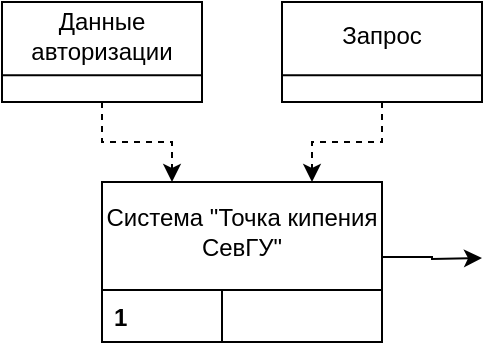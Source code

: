 <mxfile version="12.2.9" type="device" pages="3"><diagram id="1cZedTx6kNROPwLiX3mg" name="Page-1"><mxGraphModel dx="932" dy="473" grid="1" gridSize="10" guides="1" tooltips="1" connect="1" arrows="1" fold="1" page="1" pageScale="1" pageWidth="827" pageHeight="1169" math="0" shadow="0"><root><mxCell id="0"/><mxCell id="1" parent="0"/><mxCell id="jCAwfhdBNqyhvhUmQ_7V-32" value="" style="group" vertex="1" connectable="0" parent="1"><mxGeometry x="310" y="150" width="140" height="80" as="geometry"/></mxCell><mxCell id="jCAwfhdBNqyhvhUmQ_7V-29" value="" style="group" vertex="1" connectable="0" parent="jCAwfhdBNqyhvhUmQ_7V-32"><mxGeometry width="140" height="80" as="geometry"/></mxCell><mxCell id="jCAwfhdBNqyhvhUmQ_7V-24" value="" style="rounded=0;whiteSpace=wrap;html=1;" vertex="1" parent="jCAwfhdBNqyhvhUmQ_7V-29"><mxGeometry width="140" height="80" as="geometry"/></mxCell><mxCell id="jCAwfhdBNqyhvhUmQ_7V-25" value="" style="line;strokeWidth=1;fillColor=none;align=left;verticalAlign=middle;spacingTop=-1;spacingLeft=3;spacingRight=3;rotatable=0;labelPosition=right;points=[];portConstraint=eastwest;fontSize=12;" vertex="1" parent="jCAwfhdBNqyhvhUmQ_7V-29"><mxGeometry y="50" width="140" height="8" as="geometry"/></mxCell><mxCell id="jCAwfhdBNqyhvhUmQ_7V-27" value="" style="shape=partialRectangle;top=0;left=0;right=0;bottom=0;align=left;verticalAlign=top;fillColor=none;spacingLeft=60;spacingRight=4;overflow=hidden;rotatable=0;points=[[0,0.5],[1,0.5]];portConstraint=eastwest;dropTarget=0;fontSize=12;" vertex="1" parent="jCAwfhdBNqyhvhUmQ_7V-29"><mxGeometry y="54" width="140" height="26" as="geometry"/></mxCell><mxCell id="jCAwfhdBNqyhvhUmQ_7V-28" value="1" style="shape=partialRectangle;fontStyle=1;top=0;left=0;bottom=0;fillColor=none;align=left;verticalAlign=top;spacingLeft=4;spacingRight=4;overflow=hidden;rotatable=0;points=[];portConstraint=eastwest;part=1;fontSize=12;" vertex="1" connectable="0" parent="jCAwfhdBNqyhvhUmQ_7V-27"><mxGeometry width="60" height="26" as="geometry"/></mxCell><mxCell id="jCAwfhdBNqyhvhUmQ_7V-31" value="Система &quot;Точка кипения СевГУ&quot;" style="text;html=1;strokeColor=none;fillColor=none;align=center;verticalAlign=middle;whiteSpace=wrap;rounded=0;" vertex="1" parent="jCAwfhdBNqyhvhUmQ_7V-29"><mxGeometry width="140" height="50" as="geometry"/></mxCell><mxCell id="jCAwfhdBNqyhvhUmQ_7V-33" style="edgeStyle=orthogonalEdgeStyle;rounded=0;orthogonalLoop=1;jettySize=auto;html=1;dashed=1;entryX=0.75;entryY=0;entryDx=0;entryDy=0;" edge="1" parent="1" source="jCAwfhdBNqyhvhUmQ_7V-15" target="jCAwfhdBNqyhvhUmQ_7V-31"><mxGeometry relative="1" as="geometry"><mxPoint x="413" y="140" as="targetPoint"/></mxGeometry></mxCell><mxCell id="jCAwfhdBNqyhvhUmQ_7V-37" style="edgeStyle=orthogonalEdgeStyle;rounded=0;orthogonalLoop=1;jettySize=auto;html=1;exitX=1;exitY=0.75;exitDx=0;exitDy=0;" edge="1" parent="1" source="jCAwfhdBNqyhvhUmQ_7V-31"><mxGeometry relative="1" as="geometry"><mxPoint x="500" y="188" as="targetPoint"/></mxGeometry></mxCell><mxCell id="jCAwfhdBNqyhvhUmQ_7V-39" value="" style="group" vertex="1" connectable="0" parent="1"><mxGeometry x="400" y="60" width="100" height="50" as="geometry"/></mxCell><mxCell id="jCAwfhdBNqyhvhUmQ_7V-35" value="" style="group" vertex="1" connectable="0" parent="jCAwfhdBNqyhvhUmQ_7V-39"><mxGeometry width="100" height="50" as="geometry"/></mxCell><mxCell id="jCAwfhdBNqyhvhUmQ_7V-23" value="" style="group" vertex="1" connectable="0" parent="jCAwfhdBNqyhvhUmQ_7V-35"><mxGeometry width="100" height="50" as="geometry"/></mxCell><mxCell id="jCAwfhdBNqyhvhUmQ_7V-20" value="" style="group" vertex="1" connectable="0" parent="jCAwfhdBNqyhvhUmQ_7V-23"><mxGeometry width="100" height="50" as="geometry"/></mxCell><mxCell id="jCAwfhdBNqyhvhUmQ_7V-15" value="" style="verticalLabelPosition=bottom;verticalAlign=top;html=1;shape=mxgraph.basic.rect;fillColor2=none;strokeWidth=1;size=20;indent=5;" vertex="1" parent="jCAwfhdBNqyhvhUmQ_7V-20"><mxGeometry width="100" height="50" as="geometry"/></mxCell><mxCell id="jCAwfhdBNqyhvhUmQ_7V-16" value="" style="line;strokeWidth=1;fillColor=none;align=left;verticalAlign=middle;spacingTop=-1;spacingLeft=3;spacingRight=3;rotatable=0;labelPosition=right;points=[];portConstraint=eastwest;fontSize=12;" vertex="1" parent="jCAwfhdBNqyhvhUmQ_7V-20"><mxGeometry y="33.333" width="100" height="6.667" as="geometry"/></mxCell><mxCell id="jCAwfhdBNqyhvhUmQ_7V-19" value="Запрос" style="text;html=1;strokeColor=none;fillColor=none;align=center;verticalAlign=middle;whiteSpace=wrap;rounded=0;" vertex="1" parent="jCAwfhdBNqyhvhUmQ_7V-20"><mxGeometry y="8.333" width="100" height="16.667" as="geometry"/></mxCell><mxCell id="jCAwfhdBNqyhvhUmQ_7V-40" value="" style="group" vertex="1" connectable="0" parent="1"><mxGeometry x="260" y="60" width="100" height="50" as="geometry"/></mxCell><mxCell id="jCAwfhdBNqyhvhUmQ_7V-41" value="" style="group" vertex="1" connectable="0" parent="jCAwfhdBNqyhvhUmQ_7V-40"><mxGeometry width="100" height="50" as="geometry"/></mxCell><mxCell id="jCAwfhdBNqyhvhUmQ_7V-42" value="" style="group" vertex="1" connectable="0" parent="jCAwfhdBNqyhvhUmQ_7V-41"><mxGeometry width="100" height="50" as="geometry"/></mxCell><mxCell id="jCAwfhdBNqyhvhUmQ_7V-43" value="" style="group" vertex="1" connectable="0" parent="jCAwfhdBNqyhvhUmQ_7V-42"><mxGeometry width="100" height="50" as="geometry"/></mxCell><mxCell id="jCAwfhdBNqyhvhUmQ_7V-44" value="" style="verticalLabelPosition=bottom;verticalAlign=top;html=1;shape=mxgraph.basic.rect;fillColor2=none;strokeWidth=1;size=20;indent=5;" vertex="1" parent="jCAwfhdBNqyhvhUmQ_7V-43"><mxGeometry width="100" height="50" as="geometry"/></mxCell><mxCell id="jCAwfhdBNqyhvhUmQ_7V-45" value="" style="line;strokeWidth=1;fillColor=none;align=left;verticalAlign=middle;spacingTop=-1;spacingLeft=3;spacingRight=3;rotatable=0;labelPosition=right;points=[];portConstraint=eastwest;fontSize=12;" vertex="1" parent="jCAwfhdBNqyhvhUmQ_7V-43"><mxGeometry y="33.333" width="100" height="6.667" as="geometry"/></mxCell><mxCell id="jCAwfhdBNqyhvhUmQ_7V-46" value="Данные авторизации" style="text;html=1;strokeColor=none;fillColor=none;align=center;verticalAlign=middle;whiteSpace=wrap;rounded=0;" vertex="1" parent="jCAwfhdBNqyhvhUmQ_7V-43"><mxGeometry y="8.333" width="100" height="16.667" as="geometry"/></mxCell><mxCell id="jCAwfhdBNqyhvhUmQ_7V-48" style="edgeStyle=orthogonalEdgeStyle;rounded=0;orthogonalLoop=1;jettySize=auto;html=1;entryX=0.25;entryY=0;entryDx=0;entryDy=0;dashed=1;" edge="1" parent="1" source="jCAwfhdBNqyhvhUmQ_7V-44" target="jCAwfhdBNqyhvhUmQ_7V-31"><mxGeometry relative="1" as="geometry"/></mxCell></root></mxGraphModel></diagram><diagram id="ASsjzI5UQRZNYmHjS754" name="Page-2"><mxGraphModel dx="932" dy="473" grid="1" gridSize="10" guides="1" tooltips="1" connect="1" arrows="1" fold="1" page="1" pageScale="1" pageWidth="827" pageHeight="1169" math="0" shadow="0"><root><mxCell id="qPWx9ZIuTgmKJx8ISH3F-0"/><mxCell id="qPWx9ZIuTgmKJx8ISH3F-1" parent="qPWx9ZIuTgmKJx8ISH3F-0"/><mxCell id="_UKywOwrb5PuU80WnZzk-0" value="" style="group" vertex="1" connectable="0" parent="qPWx9ZIuTgmKJx8ISH3F-1"><mxGeometry x="130" y="140" width="140" height="80" as="geometry"/></mxCell><mxCell id="_UKywOwrb5PuU80WnZzk-1" value="" style="group;container=1;" vertex="1" connectable="0" parent="_UKywOwrb5PuU80WnZzk-0"><mxGeometry width="140" height="80" as="geometry"/></mxCell><mxCell id="_UKywOwrb5PuU80WnZzk-2" value="" style="group" vertex="1" connectable="0" parent="_UKywOwrb5PuU80WnZzk-1"><mxGeometry width="140" height="80" as="geometry"/></mxCell><mxCell id="_UKywOwrb5PuU80WnZzk-3" value="" style="rounded=0;whiteSpace=wrap;html=1;" vertex="1" parent="_UKywOwrb5PuU80WnZzk-2"><mxGeometry width="140" height="80" as="geometry"/></mxCell><mxCell id="_UKywOwrb5PuU80WnZzk-4" value="" style="line;strokeWidth=1;fillColor=none;align=left;verticalAlign=middle;spacingTop=-1;spacingLeft=3;spacingRight=3;rotatable=0;labelPosition=right;points=[];portConstraint=eastwest;fontSize=12;" vertex="1" parent="_UKywOwrb5PuU80WnZzk-2"><mxGeometry y="50" width="140" height="8" as="geometry"/></mxCell><mxCell id="_UKywOwrb5PuU80WnZzk-5" value="" style="shape=partialRectangle;top=0;left=0;right=0;bottom=0;align=left;verticalAlign=top;fillColor=none;spacingLeft=60;spacingRight=4;overflow=hidden;rotatable=0;points=[[0,0.5],[1,0.5]];portConstraint=eastwest;dropTarget=0;fontSize=12;" vertex="1" parent="_UKywOwrb5PuU80WnZzk-2"><mxGeometry y="54" width="140" height="26" as="geometry"/></mxCell><mxCell id="_UKywOwrb5PuU80WnZzk-6" value="1.1" style="shape=partialRectangle;fontStyle=1;top=0;left=0;bottom=0;fillColor=none;align=left;verticalAlign=top;spacingLeft=4;spacingRight=4;overflow=hidden;rotatable=0;points=[];portConstraint=eastwest;part=1;fontSize=12;" vertex="1" connectable="0" parent="_UKywOwrb5PuU80WnZzk-5"><mxGeometry width="60" height="26" as="geometry"/></mxCell><mxCell id="_UKywOwrb5PuU80WnZzk-7" value="Авторизация позователя" style="text;html=1;strokeColor=none;fillColor=none;align=center;verticalAlign=middle;whiteSpace=wrap;rounded=0;" vertex="1" parent="_UKywOwrb5PuU80WnZzk-2"><mxGeometry width="140" height="50" as="geometry"/></mxCell><mxCell id="_UKywOwrb5PuU80WnZzk-8" style="rounded=1;orthogonalLoop=1;jettySize=auto;html=1;exitX=1;exitY=0.25;exitDx=0;exitDy=0;entryX=0;entryY=0.75;entryDx=0;entryDy=0;" edge="1" parent="qPWx9ZIuTgmKJx8ISH3F-1" source="_UKywOwrb5PuU80WnZzk-9" target="_UKywOwrb5PuU80WnZzk-19"><mxGeometry relative="1" as="geometry"><mxPoint x="420" y="150" as="targetPoint"/><Array as="points"><mxPoint x="400" y="168"/><mxPoint x="400" y="148"/></Array></mxGeometry></mxCell><mxCell id="_UKywOwrb5PuU80WnZzk-9" value="X" style="shape=internalStorage;whiteSpace=wrap;html=1;backgroundOutline=1;dx=7;dy=0;" vertex="1" parent="qPWx9ZIuTgmKJx8ISH3F-1"><mxGeometry x="320" y="158" width="40" height="40" as="geometry"/></mxCell><mxCell id="_UKywOwrb5PuU80WnZzk-10" style="edgeStyle=orthogonalEdgeStyle;rounded=0;orthogonalLoop=1;jettySize=auto;html=1;exitX=1;exitY=0.75;exitDx=0;exitDy=0;" edge="1" parent="qPWx9ZIuTgmKJx8ISH3F-1" source="_UKywOwrb5PuU80WnZzk-7" target="_UKywOwrb5PuU80WnZzk-9"><mxGeometry relative="1" as="geometry"/></mxCell><mxCell id="_UKywOwrb5PuU80WnZzk-11" value="" style="endArrow=classic;html=1;exitX=1;exitY=0.75;exitDx=0;exitDy=0;entryX=0;entryY=0.75;entryDx=0;entryDy=0;" edge="1" parent="qPWx9ZIuTgmKJx8ISH3F-1" source="_UKywOwrb5PuU80WnZzk-9" target="nHNZP8x_9bZbkheH-ZvN-0"><mxGeometry width="50" height="50" relative="1" as="geometry"><mxPoint x="130" y="290" as="sourcePoint"/><mxPoint x="850" y="280" as="targetPoint"/><Array as="points"><mxPoint x="400" y="188"/><mxPoint x="400" y="240"/><mxPoint x="830" y="240"/><mxPoint x="830" y="189"/></Array></mxGeometry></mxCell><mxCell id="_UKywOwrb5PuU80WnZzk-12" value="" style="group" vertex="1" connectable="0" parent="qPWx9ZIuTgmKJx8ISH3F-1"><mxGeometry x="430" y="110" width="140" height="80" as="geometry"/></mxCell><mxCell id="_UKywOwrb5PuU80WnZzk-13" value="" style="group;container=1;" vertex="1" connectable="0" parent="_UKywOwrb5PuU80WnZzk-12"><mxGeometry width="140" height="80" as="geometry"/></mxCell><mxCell id="_UKywOwrb5PuU80WnZzk-14" value="" style="group" vertex="1" connectable="0" parent="_UKywOwrb5PuU80WnZzk-13"><mxGeometry width="140" height="80" as="geometry"/></mxCell><mxCell id="_UKywOwrb5PuU80WnZzk-15" value="" style="rounded=0;whiteSpace=wrap;html=1;" vertex="1" parent="_UKywOwrb5PuU80WnZzk-14"><mxGeometry width="140" height="80" as="geometry"/></mxCell><mxCell id="_UKywOwrb5PuU80WnZzk-16" value="" style="line;strokeWidth=1;fillColor=none;align=left;verticalAlign=middle;spacingTop=-1;spacingLeft=3;spacingRight=3;rotatable=0;labelPosition=right;points=[];portConstraint=eastwest;fontSize=12;" vertex="1" parent="_UKywOwrb5PuU80WnZzk-14"><mxGeometry y="50" width="140" height="8" as="geometry"/></mxCell><mxCell id="_UKywOwrb5PuU80WnZzk-17" value="" style="shape=partialRectangle;top=0;left=0;right=0;bottom=0;align=left;verticalAlign=top;fillColor=none;spacingLeft=60;spacingRight=4;overflow=hidden;rotatable=0;points=[[0,0.5],[1,0.5]];portConstraint=eastwest;dropTarget=0;fontSize=12;" vertex="1" parent="_UKywOwrb5PuU80WnZzk-14"><mxGeometry y="54" width="140" height="26" as="geometry"/></mxCell><mxCell id="_UKywOwrb5PuU80WnZzk-18" value="1.2" style="shape=partialRectangle;fontStyle=1;top=0;left=0;bottom=0;fillColor=none;align=left;verticalAlign=top;spacingLeft=4;spacingRight=4;overflow=hidden;rotatable=0;points=[];portConstraint=eastwest;part=1;fontSize=12;" vertex="1" connectable="0" parent="_UKywOwrb5PuU80WnZzk-17"><mxGeometry width="60" height="26" as="geometry"/></mxCell><mxCell id="_UKywOwrb5PuU80WnZzk-19" value="Обработка запроса пользователя системы" style="text;html=1;strokeColor=none;fillColor=none;align=center;verticalAlign=middle;whiteSpace=wrap;rounded=0;" vertex="1" parent="_UKywOwrb5PuU80WnZzk-14"><mxGeometry width="140" height="50" as="geometry"/></mxCell><mxCell id="_UKywOwrb5PuU80WnZzk-20" value="" style="group" vertex="1" connectable="0" parent="qPWx9ZIuTgmKJx8ISH3F-1"><mxGeometry x="680" y="110" width="140" height="80" as="geometry"/></mxCell><mxCell id="_UKywOwrb5PuU80WnZzk-21" value="" style="group;container=1;" vertex="1" connectable="0" parent="_UKywOwrb5PuU80WnZzk-20"><mxGeometry width="140" height="80" as="geometry"/></mxCell><mxCell id="_UKywOwrb5PuU80WnZzk-22" value="" style="group" vertex="1" connectable="0" parent="_UKywOwrb5PuU80WnZzk-21"><mxGeometry x="-10" width="140" height="80" as="geometry"/></mxCell><mxCell id="_UKywOwrb5PuU80WnZzk-23" value="" style="rounded=0;whiteSpace=wrap;html=1;" vertex="1" parent="_UKywOwrb5PuU80WnZzk-22"><mxGeometry width="140" height="80" as="geometry"/></mxCell><mxCell id="_UKywOwrb5PuU80WnZzk-24" value="" style="line;strokeWidth=1;fillColor=none;align=left;verticalAlign=middle;spacingTop=-1;spacingLeft=3;spacingRight=3;rotatable=0;labelPosition=right;points=[];portConstraint=eastwest;fontSize=12;" vertex="1" parent="_UKywOwrb5PuU80WnZzk-22"><mxGeometry y="50" width="140" height="8" as="geometry"/></mxCell><mxCell id="_UKywOwrb5PuU80WnZzk-25" value="" style="shape=partialRectangle;top=0;left=0;right=0;bottom=0;align=left;verticalAlign=top;fillColor=none;spacingLeft=60;spacingRight=4;overflow=hidden;rotatable=0;points=[[0,0.5],[1,0.5]];portConstraint=eastwest;dropTarget=0;fontSize=12;" vertex="1" parent="_UKywOwrb5PuU80WnZzk-22"><mxGeometry y="54" width="140" height="26" as="geometry"/></mxCell><mxCell id="_UKywOwrb5PuU80WnZzk-26" value="1.3" style="shape=partialRectangle;fontStyle=1;top=0;left=0;bottom=0;fillColor=none;align=left;verticalAlign=top;spacingLeft=4;spacingRight=4;overflow=hidden;rotatable=0;points=[];portConstraint=eastwest;part=1;fontSize=12;" vertex="1" connectable="0" parent="_UKywOwrb5PuU80WnZzk-25"><mxGeometry width="60" height="26" as="geometry"/></mxCell><mxCell id="_UKywOwrb5PuU80WnZzk-27" value="Отображение результата запроса пользователю системы" style="text;html=1;strokeColor=none;fillColor=none;align=center;verticalAlign=middle;whiteSpace=wrap;rounded=0;" vertex="1" parent="_UKywOwrb5PuU80WnZzk-22"><mxGeometry width="140" height="50" as="geometry"/></mxCell><mxCell id="_UKywOwrb5PuU80WnZzk-28" style="edgeStyle=none;rounded=1;orthogonalLoop=1;jettySize=auto;html=1;exitX=1;exitY=0.75;exitDx=0;exitDy=0;entryX=0;entryY=0.75;entryDx=0;entryDy=0;" edge="1" parent="qPWx9ZIuTgmKJx8ISH3F-1" source="_UKywOwrb5PuU80WnZzk-19" target="_UKywOwrb5PuU80WnZzk-27"><mxGeometry relative="1" as="geometry"><mxPoint x="640" y="148" as="targetPoint"/></mxGeometry></mxCell><mxCell id="_UKywOwrb5PuU80WnZzk-29" style="edgeStyle=none;rounded=1;orthogonalLoop=1;jettySize=auto;html=1;exitX=1;exitY=0.75;exitDx=0;exitDy=0;" edge="1" parent="qPWx9ZIuTgmKJx8ISH3F-1" source="_UKywOwrb5PuU80WnZzk-19"><mxGeometry relative="1" as="geometry"><mxPoint x="660" y="148" as="targetPoint"/></mxGeometry></mxCell><mxCell id="SlQWcIrIR3iRRGaQYNWX-19" value="результат&lt;br&gt;запроса" style="text;html=1;align=center;verticalAlign=middle;resizable=0;points=[];;labelBackgroundColor=#ffffff;" vertex="1" connectable="0" parent="_UKywOwrb5PuU80WnZzk-29"><mxGeometry x="-0.133" relative="1" as="geometry"><mxPoint x="11" y="-27.5" as="offset"/></mxGeometry></mxCell><mxCell id="_UKywOwrb5PuU80WnZzk-30" style="edgeStyle=none;rounded=1;orthogonalLoop=1;jettySize=auto;html=1;exitX=1;exitY=0.75;exitDx=0;exitDy=0;entryX=0;entryY=0.25;entryDx=0;entryDy=0;" edge="1" parent="qPWx9ZIuTgmKJx8ISH3F-1" source="_UKywOwrb5PuU80WnZzk-27" target="nHNZP8x_9bZbkheH-ZvN-0"><mxGeometry relative="1" as="geometry"><mxPoint x="820" y="148" as="targetPoint"/><Array as="points"><mxPoint x="830" y="148"/><mxPoint x="830" y="170"/></Array></mxGeometry></mxCell><mxCell id="nHNZP8x_9bZbkheH-ZvN-1" style="edgeStyle=none;rounded=1;orthogonalLoop=1;jettySize=auto;html=1;exitX=1;exitY=0.5;exitDx=0;exitDy=0;startArrow=none;startFill=0;endArrow=classic;endFill=1;" edge="1" parent="qPWx9ZIuTgmKJx8ISH3F-1" source="nHNZP8x_9bZbkheH-ZvN-0"><mxGeometry relative="1" as="geometry"><mxPoint x="970" y="178" as="targetPoint"/></mxGeometry></mxCell><mxCell id="nHNZP8x_9bZbkheH-ZvN-0" value="X" style="shape=internalStorage;whiteSpace=wrap;html=1;backgroundOutline=1;dx=7;dy=0;" vertex="1" parent="qPWx9ZIuTgmKJx8ISH3F-1"><mxGeometry x="890" y="160" width="40" height="38" as="geometry"/></mxCell><mxCell id="9eDr5yPWkSNf9KC6EaDt-0" value="Ошибка авторизации пользователя" style="text;html=1;align=center;verticalAlign=middle;resizable=0;points=[];;autosize=1;" vertex="1" parent="qPWx9ZIuTgmKJx8ISH3F-1"><mxGeometry x="600" y="240" width="220" height="20" as="geometry"/></mxCell><mxCell id="SlQWcIrIR3iRRGaQYNWX-8" value="" style="group" vertex="1" connectable="0" parent="qPWx9ZIuTgmKJx8ISH3F-1"><mxGeometry y="157" width="100" height="50" as="geometry"/></mxCell><mxCell id="SlQWcIrIR3iRRGaQYNWX-0" value="" style="group" vertex="1" connectable="0" parent="SlQWcIrIR3iRRGaQYNWX-8"><mxGeometry width="100" height="50" as="geometry"/></mxCell><mxCell id="SlQWcIrIR3iRRGaQYNWX-1" value="" style="group" vertex="1" connectable="0" parent="SlQWcIrIR3iRRGaQYNWX-0"><mxGeometry width="100" height="50" as="geometry"/></mxCell><mxCell id="SlQWcIrIR3iRRGaQYNWX-2" value="" style="group" vertex="1" connectable="0" parent="SlQWcIrIR3iRRGaQYNWX-1"><mxGeometry width="100" height="50" as="geometry"/></mxCell><mxCell id="SlQWcIrIR3iRRGaQYNWX-3" value="" style="group" vertex="1" connectable="0" parent="SlQWcIrIR3iRRGaQYNWX-2"><mxGeometry width="100" height="50" as="geometry"/></mxCell><mxCell id="SlQWcIrIR3iRRGaQYNWX-4" value="" style="verticalLabelPosition=bottom;verticalAlign=top;html=1;shape=mxgraph.basic.rect;fillColor2=none;strokeWidth=1;size=20;indent=5;" vertex="1" parent="SlQWcIrIR3iRRGaQYNWX-3"><mxGeometry width="100" height="50" as="geometry"/></mxCell><mxCell id="SlQWcIrIR3iRRGaQYNWX-5" value="" style="line;strokeWidth=1;fillColor=none;align=left;verticalAlign=middle;spacingTop=-1;spacingLeft=3;spacingRight=3;rotatable=0;labelPosition=right;points=[];portConstraint=eastwest;fontSize=12;" vertex="1" parent="SlQWcIrIR3iRRGaQYNWX-3"><mxGeometry y="33.333" width="100" height="6.667" as="geometry"/></mxCell><mxCell id="SlQWcIrIR3iRRGaQYNWX-6" value="Данные&lt;br&gt;авторизации" style="text;html=1;strokeColor=none;fillColor=none;align=center;verticalAlign=middle;whiteSpace=wrap;rounded=0;" vertex="1" parent="SlQWcIrIR3iRRGaQYNWX-3"><mxGeometry y="8.333" width="100" height="16.667" as="geometry"/></mxCell><mxCell id="SlQWcIrIR3iRRGaQYNWX-9" style="edgeStyle=none;rounded=1;orthogonalLoop=1;jettySize=auto;html=1;exitX=1;exitY=0.75;exitDx=0;exitDy=0;entryX=0;entryY=0.75;entryDx=0;entryDy=0;startArrow=none;startFill=0;endArrow=classic;endFill=1;dashed=1;" edge="1" parent="qPWx9ZIuTgmKJx8ISH3F-1" source="SlQWcIrIR3iRRGaQYNWX-6" target="_UKywOwrb5PuU80WnZzk-7"><mxGeometry relative="1" as="geometry"/></mxCell><mxCell id="SlQWcIrIR3iRRGaQYNWX-10" value="" style="group" vertex="1" connectable="0" parent="qPWx9ZIuTgmKJx8ISH3F-1"><mxGeometry x="150" y="50" width="100" height="50" as="geometry"/></mxCell><mxCell id="SlQWcIrIR3iRRGaQYNWX-11" value="" style="group" vertex="1" connectable="0" parent="SlQWcIrIR3iRRGaQYNWX-10"><mxGeometry width="100" height="50" as="geometry"/></mxCell><mxCell id="SlQWcIrIR3iRRGaQYNWX-12" value="" style="group" vertex="1" connectable="0" parent="SlQWcIrIR3iRRGaQYNWX-11"><mxGeometry width="100" height="50" as="geometry"/></mxCell><mxCell id="SlQWcIrIR3iRRGaQYNWX-13" value="" style="group" vertex="1" connectable="0" parent="SlQWcIrIR3iRRGaQYNWX-12"><mxGeometry width="100" height="50" as="geometry"/></mxCell><mxCell id="SlQWcIrIR3iRRGaQYNWX-14" value="" style="group" vertex="1" connectable="0" parent="SlQWcIrIR3iRRGaQYNWX-13"><mxGeometry width="100" height="50" as="geometry"/></mxCell><mxCell id="SlQWcIrIR3iRRGaQYNWX-15" value="" style="verticalLabelPosition=bottom;verticalAlign=top;html=1;shape=mxgraph.basic.rect;fillColor2=none;strokeWidth=1;size=20;indent=5;" vertex="1" parent="SlQWcIrIR3iRRGaQYNWX-14"><mxGeometry width="100" height="50" as="geometry"/></mxCell><mxCell id="SlQWcIrIR3iRRGaQYNWX-16" value="" style="line;strokeWidth=1;fillColor=none;align=left;verticalAlign=middle;spacingTop=-1;spacingLeft=3;spacingRight=3;rotatable=0;labelPosition=right;points=[];portConstraint=eastwest;fontSize=12;" vertex="1" parent="SlQWcIrIR3iRRGaQYNWX-14"><mxGeometry y="33.333" width="100" height="6.667" as="geometry"/></mxCell><mxCell id="SlQWcIrIR3iRRGaQYNWX-17" value="API &quot;LeaderID&quot;" style="text;html=1;strokeColor=none;fillColor=none;align=center;verticalAlign=middle;whiteSpace=wrap;rounded=0;" vertex="1" parent="SlQWcIrIR3iRRGaQYNWX-14"><mxGeometry y="8.333" width="100" height="16.667" as="geometry"/></mxCell><mxCell id="SlQWcIrIR3iRRGaQYNWX-18" style="edgeStyle=none;rounded=1;orthogonalLoop=1;jettySize=auto;html=1;entryX=0.5;entryY=0;entryDx=0;entryDy=0;startArrow=none;startFill=0;endArrow=none;endFill=0;" edge="1" parent="qPWx9ZIuTgmKJx8ISH3F-1" source="SlQWcIrIR3iRRGaQYNWX-15" target="_UKywOwrb5PuU80WnZzk-7"><mxGeometry relative="1" as="geometry"/></mxCell><mxCell id="GoGWDB0jwRvUHwdO4VGT-0" value="" style="group" vertex="1" connectable="0" parent="qPWx9ZIuTgmKJx8ISH3F-1"><mxGeometry x="450" y="40" width="100" height="50" as="geometry"/></mxCell><mxCell id="GoGWDB0jwRvUHwdO4VGT-1" value="" style="group" vertex="1" connectable="0" parent="GoGWDB0jwRvUHwdO4VGT-0"><mxGeometry width="100" height="50" as="geometry"/></mxCell><mxCell id="GoGWDB0jwRvUHwdO4VGT-2" value="" style="group" vertex="1" connectable="0" parent="GoGWDB0jwRvUHwdO4VGT-1"><mxGeometry width="100" height="50" as="geometry"/></mxCell><mxCell id="GoGWDB0jwRvUHwdO4VGT-3" value="" style="group" vertex="1" connectable="0" parent="GoGWDB0jwRvUHwdO4VGT-2"><mxGeometry width="100" height="50" as="geometry"/></mxCell><mxCell id="GoGWDB0jwRvUHwdO4VGT-4" value="" style="group" vertex="1" connectable="0" parent="GoGWDB0jwRvUHwdO4VGT-3"><mxGeometry width="100" height="50" as="geometry"/></mxCell><mxCell id="GoGWDB0jwRvUHwdO4VGT-5" value="" style="verticalLabelPosition=bottom;verticalAlign=top;html=1;shape=mxgraph.basic.rect;fillColor2=none;strokeWidth=1;size=20;indent=5;" vertex="1" parent="GoGWDB0jwRvUHwdO4VGT-4"><mxGeometry width="100" height="50" as="geometry"/></mxCell><mxCell id="GoGWDB0jwRvUHwdO4VGT-6" value="" style="line;strokeWidth=1;fillColor=none;align=left;verticalAlign=middle;spacingTop=-1;spacingLeft=3;spacingRight=3;rotatable=0;labelPosition=right;points=[];portConstraint=eastwest;fontSize=12;" vertex="1" parent="GoGWDB0jwRvUHwdO4VGT-4"><mxGeometry y="33.333" width="100" height="6.667" as="geometry"/></mxCell><mxCell id="GoGWDB0jwRvUHwdO4VGT-7" value="Запрос" style="text;html=1;strokeColor=none;fillColor=none;align=center;verticalAlign=middle;whiteSpace=wrap;rounded=0;" vertex="1" parent="GoGWDB0jwRvUHwdO4VGT-4"><mxGeometry y="8.333" width="100" height="16.667" as="geometry"/></mxCell><mxCell id="GoGWDB0jwRvUHwdO4VGT-8" style="edgeStyle=none;rounded=1;orthogonalLoop=1;jettySize=auto;html=1;entryX=0.5;entryY=0;entryDx=0;entryDy=0;startArrow=none;startFill=0;endArrow=none;endFill=0;" edge="1" parent="qPWx9ZIuTgmKJx8ISH3F-1" source="GoGWDB0jwRvUHwdO4VGT-5" target="_UKywOwrb5PuU80WnZzk-19"><mxGeometry relative="1" as="geometry"/></mxCell></root></mxGraphModel></diagram><diagram id="BGYmMgtvQROuxKx9ElOg" name="Page-3"><mxGraphModel dx="932" dy="473" grid="1" gridSize="10" guides="1" tooltips="1" connect="1" arrows="1" fold="1" page="1" pageScale="1" pageWidth="827" pageHeight="1169" math="0" shadow="0"><root><mxCell id="6wMIZeMmrheVAcW-vQAl-0"/><mxCell id="6wMIZeMmrheVAcW-vQAl-1" parent="6wMIZeMmrheVAcW-vQAl-0"/><mxCell id="6wMIZeMmrheVAcW-vQAl-34" value="" style="group" vertex="1" connectable="0" parent="6wMIZeMmrheVAcW-vQAl-1"><mxGeometry x="60" y="220" width="140" height="80" as="geometry"/></mxCell><mxCell id="6wMIZeMmrheVAcW-vQAl-35" value="" style="group" vertex="1" connectable="0" parent="6wMIZeMmrheVAcW-vQAl-34"><mxGeometry width="140" height="80" as="geometry"/></mxCell><mxCell id="6wMIZeMmrheVAcW-vQAl-36" value="" style="group;container=1;" vertex="1" connectable="0" parent="6wMIZeMmrheVAcW-vQAl-35"><mxGeometry width="140" height="80" as="geometry"/></mxCell><mxCell id="6wMIZeMmrheVAcW-vQAl-37" value="" style="group" vertex="1" connectable="0" parent="6wMIZeMmrheVAcW-vQAl-36"><mxGeometry width="140" height="80" as="geometry"/></mxCell><mxCell id="6wMIZeMmrheVAcW-vQAl-38" value="" style="rounded=0;whiteSpace=wrap;html=1;" vertex="1" parent="6wMIZeMmrheVAcW-vQAl-37"><mxGeometry width="140" height="80" as="geometry"/></mxCell><mxCell id="6wMIZeMmrheVAcW-vQAl-39" value="" style="line;strokeWidth=1;fillColor=none;align=left;verticalAlign=middle;spacingTop=-1;spacingLeft=3;spacingRight=3;rotatable=0;labelPosition=right;points=[];portConstraint=eastwest;fontSize=12;" vertex="1" parent="6wMIZeMmrheVAcW-vQAl-37"><mxGeometry y="50" width="140" height="8" as="geometry"/></mxCell><mxCell id="6wMIZeMmrheVAcW-vQAl-40" value="" style="shape=partialRectangle;top=0;left=0;right=0;bottom=0;align=left;verticalAlign=top;fillColor=none;spacingLeft=60;spacingRight=4;overflow=hidden;rotatable=0;points=[[0,0.5],[1,0.5]];portConstraint=eastwest;dropTarget=0;fontSize=12;" vertex="1" parent="6wMIZeMmrheVAcW-vQAl-37"><mxGeometry y="54" width="140" height="26" as="geometry"/></mxCell><mxCell id="6wMIZeMmrheVAcW-vQAl-41" value="2.1" style="shape=partialRectangle;fontStyle=1;top=0;left=0;bottom=0;fillColor=none;align=left;verticalAlign=top;spacingLeft=4;spacingRight=4;overflow=hidden;rotatable=0;points=[];portConstraint=eastwest;part=1;fontSize=12;" vertex="1" connectable="0" parent="6wMIZeMmrheVAcW-vQAl-40"><mxGeometry width="60" height="26" as="geometry"/></mxCell><mxCell id="6wMIZeMmrheVAcW-vQAl-42" value="Анализ&lt;br&gt;запроса" style="text;html=1;strokeColor=none;fillColor=none;align=center;verticalAlign=middle;whiteSpace=wrap;rounded=0;" vertex="1" parent="6wMIZeMmrheVAcW-vQAl-37"><mxGeometry width="140" height="50" as="geometry"/></mxCell><mxCell id="6wMIZeMmrheVAcW-vQAl-43" value="" style="group" vertex="1" connectable="0" parent="6wMIZeMmrheVAcW-vQAl-1"><mxGeometry x="350" y="150" width="140" height="80" as="geometry"/></mxCell><mxCell id="6wMIZeMmrheVAcW-vQAl-44" value="" style="group" vertex="1" connectable="0" parent="6wMIZeMmrheVAcW-vQAl-43"><mxGeometry width="140" height="80" as="geometry"/></mxCell><mxCell id="6wMIZeMmrheVAcW-vQAl-45" value="" style="group;container=1;" vertex="1" connectable="0" parent="6wMIZeMmrheVAcW-vQAl-44"><mxGeometry width="140" height="80" as="geometry"/></mxCell><mxCell id="6wMIZeMmrheVAcW-vQAl-46" value="" style="group" vertex="1" connectable="0" parent="6wMIZeMmrheVAcW-vQAl-45"><mxGeometry width="140" height="80" as="geometry"/></mxCell><mxCell id="6wMIZeMmrheVAcW-vQAl-47" value="" style="rounded=0;whiteSpace=wrap;html=1;" vertex="1" parent="6wMIZeMmrheVAcW-vQAl-46"><mxGeometry width="140" height="80" as="geometry"/></mxCell><mxCell id="6wMIZeMmrheVAcW-vQAl-48" value="" style="line;strokeWidth=1;fillColor=none;align=left;verticalAlign=middle;spacingTop=-1;spacingLeft=3;spacingRight=3;rotatable=0;labelPosition=right;points=[];portConstraint=eastwest;fontSize=12;" vertex="1" parent="6wMIZeMmrheVAcW-vQAl-46"><mxGeometry y="50" width="140" height="8" as="geometry"/></mxCell><mxCell id="6wMIZeMmrheVAcW-vQAl-49" value="" style="shape=partialRectangle;top=0;left=0;right=0;bottom=0;align=left;verticalAlign=top;fillColor=none;spacingLeft=60;spacingRight=4;overflow=hidden;rotatable=0;points=[[0,0.5],[1,0.5]];portConstraint=eastwest;dropTarget=0;fontSize=12;" vertex="1" parent="6wMIZeMmrheVAcW-vQAl-46"><mxGeometry y="54" width="140" height="26" as="geometry"/></mxCell><mxCell id="6wMIZeMmrheVAcW-vQAl-50" value="2.2" style="shape=partialRectangle;fontStyle=1;top=0;left=0;bottom=0;fillColor=none;align=left;verticalAlign=top;spacingLeft=4;spacingRight=4;overflow=hidden;rotatable=0;points=[];portConstraint=eastwest;part=1;fontSize=12;" vertex="1" connectable="0" parent="6wMIZeMmrheVAcW-vQAl-49"><mxGeometry width="60" height="26" as="geometry"/></mxCell><mxCell id="6wMIZeMmrheVAcW-vQAl-51" value="Выполнение запроса на чтение из БД" style="text;html=1;strokeColor=none;fillColor=none;align=center;verticalAlign=middle;whiteSpace=wrap;rounded=0;" vertex="1" parent="6wMIZeMmrheVAcW-vQAl-46"><mxGeometry width="140" height="50" as="geometry"/></mxCell><mxCell id="6wMIZeMmrheVAcW-vQAl-52" value="" style="group" vertex="1" connectable="0" parent="6wMIZeMmrheVAcW-vQAl-1"><mxGeometry x="350" y="320" width="140" height="80" as="geometry"/></mxCell><mxCell id="6wMIZeMmrheVAcW-vQAl-53" value="" style="group" vertex="1" connectable="0" parent="6wMIZeMmrheVAcW-vQAl-52"><mxGeometry width="140" height="80" as="geometry"/></mxCell><mxCell id="6wMIZeMmrheVAcW-vQAl-54" value="" style="group;container=1;" vertex="1" connectable="0" parent="6wMIZeMmrheVAcW-vQAl-53"><mxGeometry width="140" height="80" as="geometry"/></mxCell><mxCell id="6wMIZeMmrheVAcW-vQAl-55" value="" style="group" vertex="1" connectable="0" parent="6wMIZeMmrheVAcW-vQAl-54"><mxGeometry width="140" height="80" as="geometry"/></mxCell><mxCell id="6wMIZeMmrheVAcW-vQAl-56" value="" style="rounded=0;whiteSpace=wrap;html=1;" vertex="1" parent="6wMIZeMmrheVAcW-vQAl-55"><mxGeometry width="140" height="80" as="geometry"/></mxCell><mxCell id="6wMIZeMmrheVAcW-vQAl-57" value="" style="line;strokeWidth=1;fillColor=none;align=left;verticalAlign=middle;spacingTop=-1;spacingLeft=3;spacingRight=3;rotatable=0;labelPosition=right;points=[];portConstraint=eastwest;fontSize=12;" vertex="1" parent="6wMIZeMmrheVAcW-vQAl-55"><mxGeometry y="50" width="140" height="8" as="geometry"/></mxCell><mxCell id="6wMIZeMmrheVAcW-vQAl-58" value="" style="shape=partialRectangle;top=0;left=0;right=0;bottom=0;align=left;verticalAlign=top;fillColor=none;spacingLeft=60;spacingRight=4;overflow=hidden;rotatable=0;points=[[0,0.5],[1,0.5]];portConstraint=eastwest;dropTarget=0;fontSize=12;" vertex="1" parent="6wMIZeMmrheVAcW-vQAl-55"><mxGeometry y="54" width="140" height="26" as="geometry"/></mxCell><mxCell id="6wMIZeMmrheVAcW-vQAl-59" value="2.3" style="shape=partialRectangle;fontStyle=1;top=0;left=0;bottom=0;fillColor=none;align=left;verticalAlign=top;spacingLeft=4;spacingRight=4;overflow=hidden;rotatable=0;points=[];portConstraint=eastwest;part=1;fontSize=12;" vertex="1" connectable="0" parent="6wMIZeMmrheVAcW-vQAl-58"><mxGeometry width="60" height="26" as="geometry"/></mxCell><mxCell id="6wMIZeMmrheVAcW-vQAl-60" value="Выполнение запроса на запись в БД" style="text;html=1;strokeColor=none;fillColor=none;align=center;verticalAlign=middle;whiteSpace=wrap;rounded=0;" vertex="1" parent="6wMIZeMmrheVAcW-vQAl-55"><mxGeometry width="140" height="50" as="geometry"/></mxCell><mxCell id="6wMIZeMmrheVAcW-vQAl-72" style="edgeStyle=none;rounded=1;orthogonalLoop=1;jettySize=auto;html=1;exitX=1;exitY=0.25;exitDx=0;exitDy=0;entryX=0;entryY=0.75;entryDx=0;entryDy=0;" edge="1" parent="6wMIZeMmrheVAcW-vQAl-1" source="6wMIZeMmrheVAcW-vQAl-70" target="6wMIZeMmrheVAcW-vQAl-51"><mxGeometry relative="1" as="geometry"><Array as="points"><mxPoint x="300" y="247"/><mxPoint x="300" y="188"/></Array></mxGeometry></mxCell><mxCell id="6wMIZeMmrheVAcW-vQAl-73" style="edgeStyle=none;rounded=1;orthogonalLoop=1;jettySize=auto;html=1;exitX=1;exitY=0.75;exitDx=0;exitDy=0;entryX=0;entryY=0.75;entryDx=0;entryDy=0;" edge="1" parent="6wMIZeMmrheVAcW-vQAl-1" source="6wMIZeMmrheVAcW-vQAl-70" target="6wMIZeMmrheVAcW-vQAl-60"><mxGeometry relative="1" as="geometry"><Array as="points"><mxPoint x="300" y="267"/><mxPoint x="300" y="358"/></Array></mxGeometry></mxCell><mxCell id="6wMIZeMmrheVAcW-vQAl-70" value="X" style="shape=internalStorage;whiteSpace=wrap;html=1;backgroundOutline=1;dx=7;dy=0;" vertex="1" parent="6wMIZeMmrheVAcW-vQAl-1"><mxGeometry x="240" y="237" width="40" height="40" as="geometry"/></mxCell><mxCell id="6wMIZeMmrheVAcW-vQAl-71" style="edgeStyle=none;rounded=1;orthogonalLoop=1;jettySize=auto;html=1;exitX=1;exitY=0.75;exitDx=0;exitDy=0;entryX=0;entryY=0.5;entryDx=0;entryDy=0;" edge="1" parent="6wMIZeMmrheVAcW-vQAl-1" source="6wMIZeMmrheVAcW-vQAl-42" target="6wMIZeMmrheVAcW-vQAl-70"><mxGeometry relative="1" as="geometry"/></mxCell><mxCell id="6wMIZeMmrheVAcW-vQAl-74" value="" style="group" vertex="1" connectable="0" parent="6wMIZeMmrheVAcW-vQAl-1"><mxGeometry x="640" y="220" width="140" height="80" as="geometry"/></mxCell><mxCell id="6wMIZeMmrheVAcW-vQAl-61" value="" style="group" vertex="1" connectable="0" parent="6wMIZeMmrheVAcW-vQAl-74"><mxGeometry width="140" height="80" as="geometry"/></mxCell><mxCell id="6wMIZeMmrheVAcW-vQAl-62" value="" style="group" vertex="1" connectable="0" parent="6wMIZeMmrheVAcW-vQAl-61"><mxGeometry width="140" height="80" as="geometry"/></mxCell><mxCell id="6wMIZeMmrheVAcW-vQAl-63" value="" style="group;container=1;" vertex="1" connectable="0" parent="6wMIZeMmrheVAcW-vQAl-62"><mxGeometry width="140" height="80" as="geometry"/></mxCell><mxCell id="6wMIZeMmrheVAcW-vQAl-64" value="" style="group" vertex="1" connectable="0" parent="6wMIZeMmrheVAcW-vQAl-63"><mxGeometry width="140" height="80" as="geometry"/></mxCell><mxCell id="6wMIZeMmrheVAcW-vQAl-65" value="" style="rounded=0;whiteSpace=wrap;html=1;" vertex="1" parent="6wMIZeMmrheVAcW-vQAl-64"><mxGeometry width="140" height="80" as="geometry"/></mxCell><mxCell id="6wMIZeMmrheVAcW-vQAl-66" value="" style="line;strokeWidth=1;fillColor=none;align=left;verticalAlign=middle;spacingTop=-1;spacingLeft=3;spacingRight=3;rotatable=0;labelPosition=right;points=[];portConstraint=eastwest;fontSize=12;" vertex="1" parent="6wMIZeMmrheVAcW-vQAl-64"><mxGeometry y="50" width="140" height="8" as="geometry"/></mxCell><mxCell id="6wMIZeMmrheVAcW-vQAl-67" value="" style="shape=partialRectangle;top=0;left=0;right=0;bottom=0;align=left;verticalAlign=top;fillColor=none;spacingLeft=60;spacingRight=4;overflow=hidden;rotatable=0;points=[[0,0.5],[1,0.5]];portConstraint=eastwest;dropTarget=0;fontSize=12;" vertex="1" parent="6wMIZeMmrheVAcW-vQAl-64"><mxGeometry y="54" width="140" height="26" as="geometry"/></mxCell><mxCell id="6wMIZeMmrheVAcW-vQAl-68" value="2.4" style="shape=partialRectangle;fontStyle=1;top=0;left=0;bottom=0;fillColor=none;align=left;verticalAlign=top;spacingLeft=4;spacingRight=4;overflow=hidden;rotatable=0;points=[];portConstraint=eastwest;part=1;fontSize=12;" vertex="1" connectable="0" parent="6wMIZeMmrheVAcW-vQAl-67"><mxGeometry width="60" height="26" as="geometry"/></mxCell><mxCell id="6wMIZeMmrheVAcW-vQAl-69" value="Отправка результата запроса к БД" style="text;html=1;strokeColor=none;fillColor=none;align=center;verticalAlign=middle;whiteSpace=wrap;rounded=0;" vertex="1" parent="6wMIZeMmrheVAcW-vQAl-64"><mxGeometry width="140" height="50" as="geometry"/></mxCell><mxCell id="6wMIZeMmrheVAcW-vQAl-78" style="edgeStyle=none;rounded=1;orthogonalLoop=1;jettySize=auto;html=1;exitX=1;exitY=0.5;exitDx=0;exitDy=0;entryX=0;entryY=0.75;entryDx=0;entryDy=0;" edge="1" parent="6wMIZeMmrheVAcW-vQAl-1" source="6wMIZeMmrheVAcW-vQAl-75" target="6wMIZeMmrheVAcW-vQAl-69"><mxGeometry relative="1" as="geometry"/></mxCell><mxCell id="6wMIZeMmrheVAcW-vQAl-75" value="X" style="shape=internalStorage;whiteSpace=wrap;html=1;backgroundOutline=1;dx=7;dy=0;" vertex="1" parent="6wMIZeMmrheVAcW-vQAl-1"><mxGeometry x="560" y="238" width="40" height="40" as="geometry"/></mxCell><mxCell id="6wMIZeMmrheVAcW-vQAl-76" style="edgeStyle=none;rounded=1;orthogonalLoop=1;jettySize=auto;html=1;exitX=1;exitY=0.5;exitDx=0;exitDy=0;entryX=0;entryY=0.25;entryDx=0;entryDy=0;" edge="1" parent="6wMIZeMmrheVAcW-vQAl-1" source="6wMIZeMmrheVAcW-vQAl-51" target="6wMIZeMmrheVAcW-vQAl-75"><mxGeometry relative="1" as="geometry"><Array as="points"><mxPoint x="520" y="175"/><mxPoint x="520" y="248"/></Array></mxGeometry></mxCell><mxCell id="6wMIZeMmrheVAcW-vQAl-77" style="edgeStyle=none;rounded=1;orthogonalLoop=1;jettySize=auto;html=1;exitX=1;exitY=0.75;exitDx=0;exitDy=0;entryX=0;entryY=0.75;entryDx=0;entryDy=0;" edge="1" parent="6wMIZeMmrheVAcW-vQAl-1" source="6wMIZeMmrheVAcW-vQAl-60" target="6wMIZeMmrheVAcW-vQAl-75"><mxGeometry relative="1" as="geometry"><Array as="points"><mxPoint x="520" y="358"/><mxPoint x="520" y="268"/></Array></mxGeometry></mxCell><mxCell id="6wMIZeMmrheVAcW-vQAl-79" style="edgeStyle=none;rounded=1;orthogonalLoop=1;jettySize=auto;html=1;exitX=1;exitY=0.75;exitDx=0;exitDy=0;" edge="1" parent="6wMIZeMmrheVAcW-vQAl-1" source="6wMIZeMmrheVAcW-vQAl-69"><mxGeometry relative="1" as="geometry"><mxPoint x="820" y="258" as="targetPoint"/></mxGeometry></mxCell><mxCell id="2sUKacE33_Ugi8X8fIaS-0" value="данные запроса на чтение" style="text;html=1;strokeColor=none;fillColor=none;align=center;verticalAlign=middle;whiteSpace=wrap;rounded=0;" vertex="1" parent="6wMIZeMmrheVAcW-vQAl-1"><mxGeometry x="230" y="170" width="90" height="20" as="geometry"/></mxCell><mxCell id="2sUKacE33_Ugi8X8fIaS-2" value="данные запроса на запись" style="text;html=1;strokeColor=none;fillColor=none;align=center;verticalAlign=middle;whiteSpace=wrap;rounded=0;" vertex="1" parent="6wMIZeMmrheVAcW-vQAl-1"><mxGeometry x="220" y="320" width="90" height="20" as="geometry"/></mxCell><mxCell id="2sUKacE33_Ugi8X8fIaS-3" value="Результат &lt;br&gt;запроса на &lt;br&gt;чтение" style="text;html=1;align=center;verticalAlign=middle;resizable=0;points=[];;autosize=1;" vertex="1" parent="6wMIZeMmrheVAcW-vQAl-1"><mxGeometry x="520" y="161" width="80" height="50" as="geometry"/></mxCell><mxCell id="2sUKacE33_Ugi8X8fIaS-4" value="Результат &lt;br&gt;запроса на &lt;br&gt;запись" style="text;html=1;align=center;verticalAlign=middle;resizable=0;points=[];;autosize=1;" vertex="1" parent="6wMIZeMmrheVAcW-vQAl-1"><mxGeometry x="520" y="305" width="80" height="50" as="geometry"/></mxCell></root></mxGraphModel></diagram></mxfile>